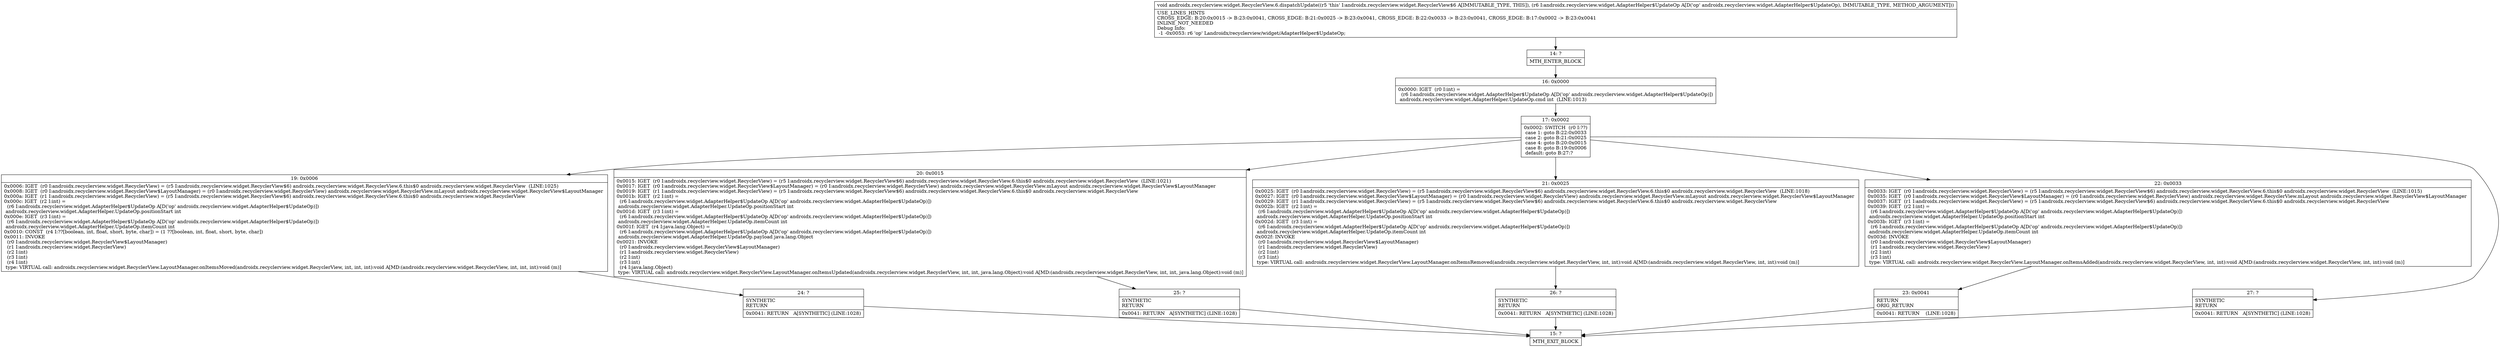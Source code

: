 digraph "CFG forandroidx.recyclerview.widget.RecyclerView.6.dispatchUpdate(Landroidx\/recyclerview\/widget\/AdapterHelper$UpdateOp;)V" {
Node_14 [shape=record,label="{14\:\ ?|MTH_ENTER_BLOCK\l}"];
Node_16 [shape=record,label="{16\:\ 0x0000|0x0000: IGET  (r0 I:int) = \l  (r6 I:androidx.recyclerview.widget.AdapterHelper$UpdateOp A[D('op' androidx.recyclerview.widget.AdapterHelper$UpdateOp)])\l androidx.recyclerview.widget.AdapterHelper.UpdateOp.cmd int  (LINE:1013)\l}"];
Node_17 [shape=record,label="{17\:\ 0x0002|0x0002: SWITCH  (r0 I:??)\l case 1: goto B:22:0x0033\l case 2: goto B:21:0x0025\l case 4: goto B:20:0x0015\l case 8: goto B:19:0x0006\l default: goto B:27:? \l}"];
Node_19 [shape=record,label="{19\:\ 0x0006|0x0006: IGET  (r0 I:androidx.recyclerview.widget.RecyclerView) = (r5 I:androidx.recyclerview.widget.RecyclerView$6) androidx.recyclerview.widget.RecyclerView.6.this$0 androidx.recyclerview.widget.RecyclerView  (LINE:1025)\l0x0008: IGET  (r0 I:androidx.recyclerview.widget.RecyclerView$LayoutManager) = (r0 I:androidx.recyclerview.widget.RecyclerView) androidx.recyclerview.widget.RecyclerView.mLayout androidx.recyclerview.widget.RecyclerView$LayoutManager \l0x000a: IGET  (r1 I:androidx.recyclerview.widget.RecyclerView) = (r5 I:androidx.recyclerview.widget.RecyclerView$6) androidx.recyclerview.widget.RecyclerView.6.this$0 androidx.recyclerview.widget.RecyclerView \l0x000c: IGET  (r2 I:int) = \l  (r6 I:androidx.recyclerview.widget.AdapterHelper$UpdateOp A[D('op' androidx.recyclerview.widget.AdapterHelper$UpdateOp)])\l androidx.recyclerview.widget.AdapterHelper.UpdateOp.positionStart int \l0x000e: IGET  (r3 I:int) = \l  (r6 I:androidx.recyclerview.widget.AdapterHelper$UpdateOp A[D('op' androidx.recyclerview.widget.AdapterHelper$UpdateOp)])\l androidx.recyclerview.widget.AdapterHelper.UpdateOp.itemCount int \l0x0010: CONST  (r4 I:??[boolean, int, float, short, byte, char]) = (1 ??[boolean, int, float, short, byte, char]) \l0x0011: INVOKE  \l  (r0 I:androidx.recyclerview.widget.RecyclerView$LayoutManager)\l  (r1 I:androidx.recyclerview.widget.RecyclerView)\l  (r2 I:int)\l  (r3 I:int)\l  (r4 I:int)\l type: VIRTUAL call: androidx.recyclerview.widget.RecyclerView.LayoutManager.onItemsMoved(androidx.recyclerview.widget.RecyclerView, int, int, int):void A[MD:(androidx.recyclerview.widget.RecyclerView, int, int, int):void (m)]\l}"];
Node_24 [shape=record,label="{24\:\ ?|SYNTHETIC\lRETURN\l|0x0041: RETURN   A[SYNTHETIC] (LINE:1028)\l}"];
Node_15 [shape=record,label="{15\:\ ?|MTH_EXIT_BLOCK\l}"];
Node_20 [shape=record,label="{20\:\ 0x0015|0x0015: IGET  (r0 I:androidx.recyclerview.widget.RecyclerView) = (r5 I:androidx.recyclerview.widget.RecyclerView$6) androidx.recyclerview.widget.RecyclerView.6.this$0 androidx.recyclerview.widget.RecyclerView  (LINE:1021)\l0x0017: IGET  (r0 I:androidx.recyclerview.widget.RecyclerView$LayoutManager) = (r0 I:androidx.recyclerview.widget.RecyclerView) androidx.recyclerview.widget.RecyclerView.mLayout androidx.recyclerview.widget.RecyclerView$LayoutManager \l0x0019: IGET  (r1 I:androidx.recyclerview.widget.RecyclerView) = (r5 I:androidx.recyclerview.widget.RecyclerView$6) androidx.recyclerview.widget.RecyclerView.6.this$0 androidx.recyclerview.widget.RecyclerView \l0x001b: IGET  (r2 I:int) = \l  (r6 I:androidx.recyclerview.widget.AdapterHelper$UpdateOp A[D('op' androidx.recyclerview.widget.AdapterHelper$UpdateOp)])\l androidx.recyclerview.widget.AdapterHelper.UpdateOp.positionStart int \l0x001d: IGET  (r3 I:int) = \l  (r6 I:androidx.recyclerview.widget.AdapterHelper$UpdateOp A[D('op' androidx.recyclerview.widget.AdapterHelper$UpdateOp)])\l androidx.recyclerview.widget.AdapterHelper.UpdateOp.itemCount int \l0x001f: IGET  (r4 I:java.lang.Object) = \l  (r6 I:androidx.recyclerview.widget.AdapterHelper$UpdateOp A[D('op' androidx.recyclerview.widget.AdapterHelper$UpdateOp)])\l androidx.recyclerview.widget.AdapterHelper.UpdateOp.payload java.lang.Object \l0x0021: INVOKE  \l  (r0 I:androidx.recyclerview.widget.RecyclerView$LayoutManager)\l  (r1 I:androidx.recyclerview.widget.RecyclerView)\l  (r2 I:int)\l  (r3 I:int)\l  (r4 I:java.lang.Object)\l type: VIRTUAL call: androidx.recyclerview.widget.RecyclerView.LayoutManager.onItemsUpdated(androidx.recyclerview.widget.RecyclerView, int, int, java.lang.Object):void A[MD:(androidx.recyclerview.widget.RecyclerView, int, int, java.lang.Object):void (m)]\l}"];
Node_25 [shape=record,label="{25\:\ ?|SYNTHETIC\lRETURN\l|0x0041: RETURN   A[SYNTHETIC] (LINE:1028)\l}"];
Node_21 [shape=record,label="{21\:\ 0x0025|0x0025: IGET  (r0 I:androidx.recyclerview.widget.RecyclerView) = (r5 I:androidx.recyclerview.widget.RecyclerView$6) androidx.recyclerview.widget.RecyclerView.6.this$0 androidx.recyclerview.widget.RecyclerView  (LINE:1018)\l0x0027: IGET  (r0 I:androidx.recyclerview.widget.RecyclerView$LayoutManager) = (r0 I:androidx.recyclerview.widget.RecyclerView) androidx.recyclerview.widget.RecyclerView.mLayout androidx.recyclerview.widget.RecyclerView$LayoutManager \l0x0029: IGET  (r1 I:androidx.recyclerview.widget.RecyclerView) = (r5 I:androidx.recyclerview.widget.RecyclerView$6) androidx.recyclerview.widget.RecyclerView.6.this$0 androidx.recyclerview.widget.RecyclerView \l0x002b: IGET  (r2 I:int) = \l  (r6 I:androidx.recyclerview.widget.AdapterHelper$UpdateOp A[D('op' androidx.recyclerview.widget.AdapterHelper$UpdateOp)])\l androidx.recyclerview.widget.AdapterHelper.UpdateOp.positionStart int \l0x002d: IGET  (r3 I:int) = \l  (r6 I:androidx.recyclerview.widget.AdapterHelper$UpdateOp A[D('op' androidx.recyclerview.widget.AdapterHelper$UpdateOp)])\l androidx.recyclerview.widget.AdapterHelper.UpdateOp.itemCount int \l0x002f: INVOKE  \l  (r0 I:androidx.recyclerview.widget.RecyclerView$LayoutManager)\l  (r1 I:androidx.recyclerview.widget.RecyclerView)\l  (r2 I:int)\l  (r3 I:int)\l type: VIRTUAL call: androidx.recyclerview.widget.RecyclerView.LayoutManager.onItemsRemoved(androidx.recyclerview.widget.RecyclerView, int, int):void A[MD:(androidx.recyclerview.widget.RecyclerView, int, int):void (m)]\l}"];
Node_26 [shape=record,label="{26\:\ ?|SYNTHETIC\lRETURN\l|0x0041: RETURN   A[SYNTHETIC] (LINE:1028)\l}"];
Node_22 [shape=record,label="{22\:\ 0x0033|0x0033: IGET  (r0 I:androidx.recyclerview.widget.RecyclerView) = (r5 I:androidx.recyclerview.widget.RecyclerView$6) androidx.recyclerview.widget.RecyclerView.6.this$0 androidx.recyclerview.widget.RecyclerView  (LINE:1015)\l0x0035: IGET  (r0 I:androidx.recyclerview.widget.RecyclerView$LayoutManager) = (r0 I:androidx.recyclerview.widget.RecyclerView) androidx.recyclerview.widget.RecyclerView.mLayout androidx.recyclerview.widget.RecyclerView$LayoutManager \l0x0037: IGET  (r1 I:androidx.recyclerview.widget.RecyclerView) = (r5 I:androidx.recyclerview.widget.RecyclerView$6) androidx.recyclerview.widget.RecyclerView.6.this$0 androidx.recyclerview.widget.RecyclerView \l0x0039: IGET  (r2 I:int) = \l  (r6 I:androidx.recyclerview.widget.AdapterHelper$UpdateOp A[D('op' androidx.recyclerview.widget.AdapterHelper$UpdateOp)])\l androidx.recyclerview.widget.AdapterHelper.UpdateOp.positionStart int \l0x003b: IGET  (r3 I:int) = \l  (r6 I:androidx.recyclerview.widget.AdapterHelper$UpdateOp A[D('op' androidx.recyclerview.widget.AdapterHelper$UpdateOp)])\l androidx.recyclerview.widget.AdapterHelper.UpdateOp.itemCount int \l0x003d: INVOKE  \l  (r0 I:androidx.recyclerview.widget.RecyclerView$LayoutManager)\l  (r1 I:androidx.recyclerview.widget.RecyclerView)\l  (r2 I:int)\l  (r3 I:int)\l type: VIRTUAL call: androidx.recyclerview.widget.RecyclerView.LayoutManager.onItemsAdded(androidx.recyclerview.widget.RecyclerView, int, int):void A[MD:(androidx.recyclerview.widget.RecyclerView, int, int):void (m)]\l}"];
Node_23 [shape=record,label="{23\:\ 0x0041|RETURN\lORIG_RETURN\l|0x0041: RETURN    (LINE:1028)\l}"];
Node_27 [shape=record,label="{27\:\ ?|SYNTHETIC\lRETURN\l|0x0041: RETURN   A[SYNTHETIC] (LINE:1028)\l}"];
MethodNode[shape=record,label="{void androidx.recyclerview.widget.RecyclerView.6.dispatchUpdate((r5 'this' I:androidx.recyclerview.widget.RecyclerView$6 A[IMMUTABLE_TYPE, THIS]), (r6 I:androidx.recyclerview.widget.AdapterHelper$UpdateOp A[D('op' androidx.recyclerview.widget.AdapterHelper$UpdateOp), IMMUTABLE_TYPE, METHOD_ARGUMENT]))  | USE_LINES_HINTS\lCROSS_EDGE: B:20:0x0015 \-\> B:23:0x0041, CROSS_EDGE: B:21:0x0025 \-\> B:23:0x0041, CROSS_EDGE: B:22:0x0033 \-\> B:23:0x0041, CROSS_EDGE: B:17:0x0002 \-\> B:23:0x0041\lINLINE_NOT_NEEDED\lDebug Info:\l  \-1 \-0x0053: r6 'op' Landroidx\/recyclerview\/widget\/AdapterHelper$UpdateOp;\l}"];
MethodNode -> Node_14;Node_14 -> Node_16;
Node_16 -> Node_17;
Node_17 -> Node_19;
Node_17 -> Node_20;
Node_17 -> Node_21;
Node_17 -> Node_22;
Node_17 -> Node_27;
Node_19 -> Node_24;
Node_24 -> Node_15;
Node_20 -> Node_25;
Node_25 -> Node_15;
Node_21 -> Node_26;
Node_26 -> Node_15;
Node_22 -> Node_23;
Node_23 -> Node_15;
Node_27 -> Node_15;
}

